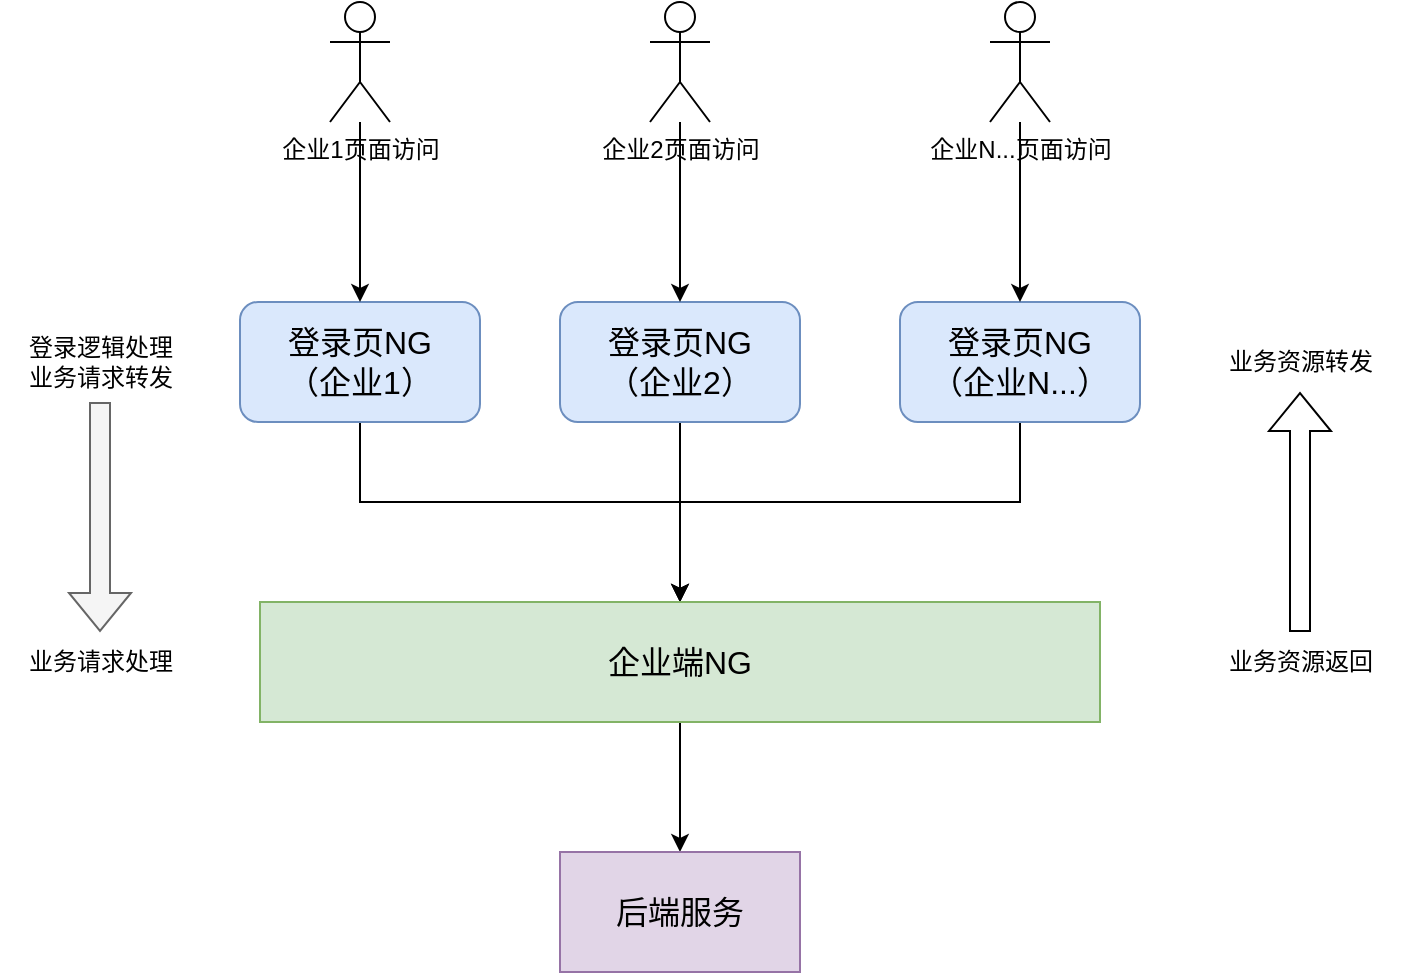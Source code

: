<mxfile version="20.3.0" type="device"><diagram id="prtHgNgQTEPvFCAcTncT" name="Page-1"><mxGraphModel dx="1106" dy="799" grid="1" gridSize="10" guides="1" tooltips="1" connect="1" arrows="1" fold="1" page="1" pageScale="1" pageWidth="827" pageHeight="1169" math="0" shadow="0"><root><mxCell id="0"/><mxCell id="1" parent="0"/><mxCell id="7Swd4XW9Im3AhqjSdIBR-7" style="edgeStyle=orthogonalEdgeStyle;rounded=0;orthogonalLoop=1;jettySize=auto;html=1;" edge="1" parent="1" source="7Swd4XW9Im3AhqjSdIBR-1" target="7Swd4XW9Im3AhqjSdIBR-4"><mxGeometry relative="1" as="geometry"/></mxCell><mxCell id="7Swd4XW9Im3AhqjSdIBR-1" value="登录页NG&lt;br style=&quot;font-size: 16px;&quot;&gt;（企业2）" style="rounded=1;whiteSpace=wrap;html=1;fillColor=#dae8fc;strokeColor=#6c8ebf;fontSize=16;" vertex="1" parent="1"><mxGeometry x="360" y="250" width="120" height="60" as="geometry"/></mxCell><mxCell id="7Swd4XW9Im3AhqjSdIBR-6" style="edgeStyle=orthogonalEdgeStyle;rounded=0;orthogonalLoop=1;jettySize=auto;html=1;" edge="1" parent="1" source="7Swd4XW9Im3AhqjSdIBR-2" target="7Swd4XW9Im3AhqjSdIBR-4"><mxGeometry relative="1" as="geometry"><Array as="points"><mxPoint x="260" y="350"/><mxPoint x="420" y="350"/></Array></mxGeometry></mxCell><mxCell id="7Swd4XW9Im3AhqjSdIBR-2" value="登录页NG&lt;br style=&quot;font-size: 16px;&quot;&gt;（企业1）" style="rounded=1;whiteSpace=wrap;html=1;fillColor=#dae8fc;strokeColor=#6c8ebf;fontSize=16;" vertex="1" parent="1"><mxGeometry x="200" y="250" width="120" height="60" as="geometry"/></mxCell><mxCell id="7Swd4XW9Im3AhqjSdIBR-8" style="edgeStyle=orthogonalEdgeStyle;rounded=0;orthogonalLoop=1;jettySize=auto;html=1;" edge="1" parent="1" source="7Swd4XW9Im3AhqjSdIBR-3" target="7Swd4XW9Im3AhqjSdIBR-4"><mxGeometry relative="1" as="geometry"><Array as="points"><mxPoint x="590" y="350"/><mxPoint x="420" y="350"/></Array></mxGeometry></mxCell><mxCell id="7Swd4XW9Im3AhqjSdIBR-3" value="登录页NG&lt;br style=&quot;font-size: 16px;&quot;&gt;（企业N...）" style="rounded=1;whiteSpace=wrap;html=1;fillColor=#dae8fc;strokeColor=#6c8ebf;fontSize=16;" vertex="1" parent="1"><mxGeometry x="530" y="250" width="120" height="60" as="geometry"/></mxCell><mxCell id="7Swd4XW9Im3AhqjSdIBR-20" style="edgeStyle=orthogonalEdgeStyle;rounded=0;orthogonalLoop=1;jettySize=auto;html=1;entryX=0.5;entryY=0;entryDx=0;entryDy=0;" edge="1" parent="1" source="7Swd4XW9Im3AhqjSdIBR-4" target="7Swd4XW9Im3AhqjSdIBR-9"><mxGeometry relative="1" as="geometry"/></mxCell><mxCell id="7Swd4XW9Im3AhqjSdIBR-4" value="企业端NG" style="rounded=0;whiteSpace=wrap;html=1;fillColor=#d5e8d4;strokeColor=#82b366;fontSize=16;" vertex="1" parent="1"><mxGeometry x="210" y="400" width="420" height="60" as="geometry"/></mxCell><mxCell id="7Swd4XW9Im3AhqjSdIBR-25" value="" style="edgeStyle=orthogonalEdgeStyle;rounded=0;orthogonalLoop=1;jettySize=auto;html=1;fontSize=16;" edge="1" parent="1" source="7Swd4XW9Im3AhqjSdIBR-5" target="7Swd4XW9Im3AhqjSdIBR-1"><mxGeometry relative="1" as="geometry"/></mxCell><mxCell id="7Swd4XW9Im3AhqjSdIBR-5" value="企业2页面访问" style="shape=umlActor;verticalLabelPosition=bottom;verticalAlign=top;html=1;outlineConnect=0;" vertex="1" parent="1"><mxGeometry x="405" y="100" width="30" height="60" as="geometry"/></mxCell><mxCell id="7Swd4XW9Im3AhqjSdIBR-9" value="后端服务" style="rounded=0;whiteSpace=wrap;html=1;fillColor=#e1d5e7;strokeColor=#9673a6;fontSize=16;" vertex="1" parent="1"><mxGeometry x="360" y="525" width="120" height="60" as="geometry"/></mxCell><mxCell id="7Swd4XW9Im3AhqjSdIBR-14" value="登录逻辑处理&lt;br&gt;业务请求转发" style="text;html=1;resizable=0;autosize=1;align=center;verticalAlign=middle;points=[];fillColor=none;strokeColor=none;rounded=0;" vertex="1" parent="1"><mxGeometry x="80" y="260" width="100" height="40" as="geometry"/></mxCell><mxCell id="7Swd4XW9Im3AhqjSdIBR-15" value="业务请求处理" style="text;html=1;resizable=0;autosize=1;align=center;verticalAlign=middle;points=[];fillColor=none;strokeColor=none;rounded=0;" vertex="1" parent="1"><mxGeometry x="80" y="415" width="100" height="30" as="geometry"/></mxCell><mxCell id="7Swd4XW9Im3AhqjSdIBR-16" value="" style="shape=flexArrow;endArrow=classic;html=1;rounded=0;fillColor=#f5f5f5;strokeColor=#666666;" edge="1" parent="1" source="7Swd4XW9Im3AhqjSdIBR-14" target="7Swd4XW9Im3AhqjSdIBR-15"><mxGeometry width="50" height="50" relative="1" as="geometry"><mxPoint x="129.5" y="315" as="sourcePoint"/><mxPoint x="129.5" y="415" as="targetPoint"/></mxGeometry></mxCell><mxCell id="7Swd4XW9Im3AhqjSdIBR-19" value="" style="shape=flexArrow;endArrow=classic;html=1;rounded=0;" edge="1" parent="1" source="7Swd4XW9Im3AhqjSdIBR-21" target="7Swd4XW9Im3AhqjSdIBR-22"><mxGeometry width="50" height="50" relative="1" as="geometry"><mxPoint x="730" y="400" as="sourcePoint"/><mxPoint x="730" y="280" as="targetPoint"/></mxGeometry></mxCell><mxCell id="7Swd4XW9Im3AhqjSdIBR-21" value="业务资源返回" style="text;html=1;resizable=0;autosize=1;align=center;verticalAlign=middle;points=[];fillColor=none;strokeColor=none;rounded=0;" vertex="1" parent="1"><mxGeometry x="680" y="415" width="100" height="30" as="geometry"/></mxCell><mxCell id="7Swd4XW9Im3AhqjSdIBR-22" value="业务资源转发" style="text;html=1;resizable=0;autosize=1;align=center;verticalAlign=middle;points=[];fillColor=none;strokeColor=none;rounded=0;" vertex="1" parent="1"><mxGeometry x="680" y="265" width="100" height="30" as="geometry"/></mxCell><mxCell id="7Swd4XW9Im3AhqjSdIBR-27" value="" style="edgeStyle=orthogonalEdgeStyle;rounded=0;orthogonalLoop=1;jettySize=auto;html=1;fontSize=16;" edge="1" parent="1" source="7Swd4XW9Im3AhqjSdIBR-23" target="7Swd4XW9Im3AhqjSdIBR-2"><mxGeometry relative="1" as="geometry"/></mxCell><mxCell id="7Swd4XW9Im3AhqjSdIBR-23" value="企业1页面访问" style="shape=umlActor;verticalLabelPosition=bottom;verticalAlign=top;html=1;outlineConnect=0;" vertex="1" parent="1"><mxGeometry x="245" y="100" width="30" height="60" as="geometry"/></mxCell><mxCell id="7Swd4XW9Im3AhqjSdIBR-26" value="" style="edgeStyle=orthogonalEdgeStyle;rounded=0;orthogonalLoop=1;jettySize=auto;html=1;fontSize=16;" edge="1" parent="1" source="7Swd4XW9Im3AhqjSdIBR-24" target="7Swd4XW9Im3AhqjSdIBR-3"><mxGeometry relative="1" as="geometry"/></mxCell><mxCell id="7Swd4XW9Im3AhqjSdIBR-24" value="企业N...页面访问" style="shape=umlActor;verticalLabelPosition=bottom;verticalAlign=top;html=1;outlineConnect=0;" vertex="1" parent="1"><mxGeometry x="575" y="100" width="30" height="60" as="geometry"/></mxCell></root></mxGraphModel></diagram></mxfile>